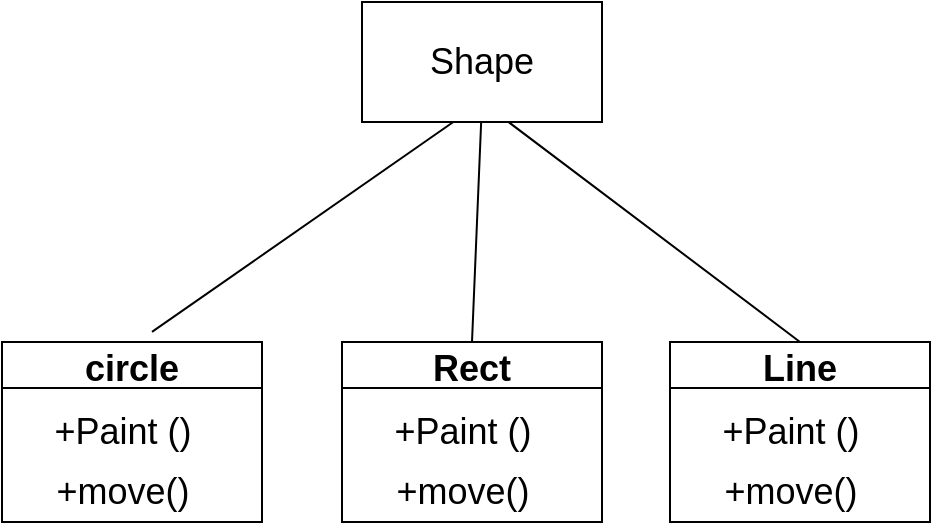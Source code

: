 <mxfile version="16.0.0" type="google"><diagram id="W4P6xDze2r63-66DNBL4" name="Page-1"><mxGraphModel dx="1003" dy="642" grid="1" gridSize="10" guides="1" tooltips="1" connect="1" arrows="1" fold="1" page="1" pageScale="1" pageWidth="827" pageHeight="1169" math="0" shadow="0"><root><mxCell id="0"/><mxCell id="1" parent="0"/><mxCell id="pn0Zlz_oU8chyfahUFs--2" value="circle" style="swimlane;fontSize=18;" vertex="1" parent="1"><mxGeometry x="80" y="270" width="130" height="90" as="geometry"/></mxCell><mxCell id="pn0Zlz_oU8chyfahUFs--4" value="+Paint ()" style="text;html=1;align=center;verticalAlign=middle;resizable=0;points=[];autosize=1;strokeColor=none;fillColor=none;fontSize=18;" vertex="1" parent="pn0Zlz_oU8chyfahUFs--2"><mxGeometry x="20" y="30" width="80" height="30" as="geometry"/></mxCell><mxCell id="pn0Zlz_oU8chyfahUFs--5" value="+move()" style="text;html=1;align=center;verticalAlign=middle;resizable=0;points=[];autosize=1;strokeColor=none;fillColor=none;fontSize=18;" vertex="1" parent="pn0Zlz_oU8chyfahUFs--2"><mxGeometry x="20" y="60" width="80" height="30" as="geometry"/></mxCell><mxCell id="pn0Zlz_oU8chyfahUFs--6" value="Rect" style="swimlane;fontSize=18;" vertex="1" parent="1"><mxGeometry x="250" y="270" width="130" height="90" as="geometry"/></mxCell><mxCell id="pn0Zlz_oU8chyfahUFs--7" value="+Paint ()" style="text;html=1;align=center;verticalAlign=middle;resizable=0;points=[];autosize=1;strokeColor=none;fillColor=none;fontSize=18;" vertex="1" parent="pn0Zlz_oU8chyfahUFs--6"><mxGeometry x="20" y="30" width="80" height="30" as="geometry"/></mxCell><mxCell id="pn0Zlz_oU8chyfahUFs--8" value="+move()" style="text;html=1;align=center;verticalAlign=middle;resizable=0;points=[];autosize=1;strokeColor=none;fillColor=none;fontSize=18;" vertex="1" parent="pn0Zlz_oU8chyfahUFs--6"><mxGeometry x="20" y="60" width="80" height="30" as="geometry"/></mxCell><mxCell id="pn0Zlz_oU8chyfahUFs--9" value="Line" style="swimlane;fontSize=18;" vertex="1" parent="1"><mxGeometry x="414" y="270" width="130" height="90" as="geometry"/></mxCell><mxCell id="pn0Zlz_oU8chyfahUFs--10" value="+Paint ()" style="text;html=1;align=center;verticalAlign=middle;resizable=0;points=[];autosize=1;strokeColor=none;fillColor=none;fontSize=18;" vertex="1" parent="pn0Zlz_oU8chyfahUFs--9"><mxGeometry x="20" y="30" width="80" height="30" as="geometry"/></mxCell><mxCell id="pn0Zlz_oU8chyfahUFs--11" value="+move()" style="text;html=1;align=center;verticalAlign=middle;resizable=0;points=[];autosize=1;strokeColor=none;fillColor=none;fontSize=18;" vertex="1" parent="pn0Zlz_oU8chyfahUFs--9"><mxGeometry x="20" y="60" width="80" height="30" as="geometry"/></mxCell><mxCell id="pn0Zlz_oU8chyfahUFs--15" value="" style="endArrow=none;html=1;rounded=0;fontSize=18;entryX=0.5;entryY=0;entryDx=0;entryDy=0;exitX=0.5;exitY=0;exitDx=0;exitDy=0;" edge="1" parent="1" source="pn0Zlz_oU8chyfahUFs--6" target="pn0Zlz_oU8chyfahUFs--9"><mxGeometry width="50" height="50" relative="1" as="geometry"><mxPoint x="315" y="260" as="sourcePoint"/><mxPoint x="440" y="300" as="targetPoint"/><Array as="points"><mxPoint x="320" y="150"/></Array></mxGeometry></mxCell><mxCell id="pn0Zlz_oU8chyfahUFs--17" value="" style="endArrow=none;html=1;rounded=0;fontSize=18;exitX=0.577;exitY=-0.056;exitDx=0;exitDy=0;exitPerimeter=0;" edge="1" parent="1" source="pn0Zlz_oU8chyfahUFs--2"><mxGeometry width="50" height="50" relative="1" as="geometry"><mxPoint x="390" y="350" as="sourcePoint"/><mxPoint x="320" y="150" as="targetPoint"/></mxGeometry></mxCell><mxCell id="pn0Zlz_oU8chyfahUFs--18" value="Shape" style="rounded=0;whiteSpace=wrap;html=1;fontSize=18;" vertex="1" parent="1"><mxGeometry x="260" y="100" width="120" height="60" as="geometry"/></mxCell></root></mxGraphModel></diagram></mxfile>